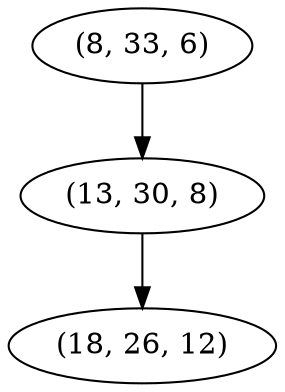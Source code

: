 digraph tree {
    "(8, 33, 6)";
    "(13, 30, 8)";
    "(18, 26, 12)";
    "(8, 33, 6)" -> "(13, 30, 8)";
    "(13, 30, 8)" -> "(18, 26, 12)";
}
